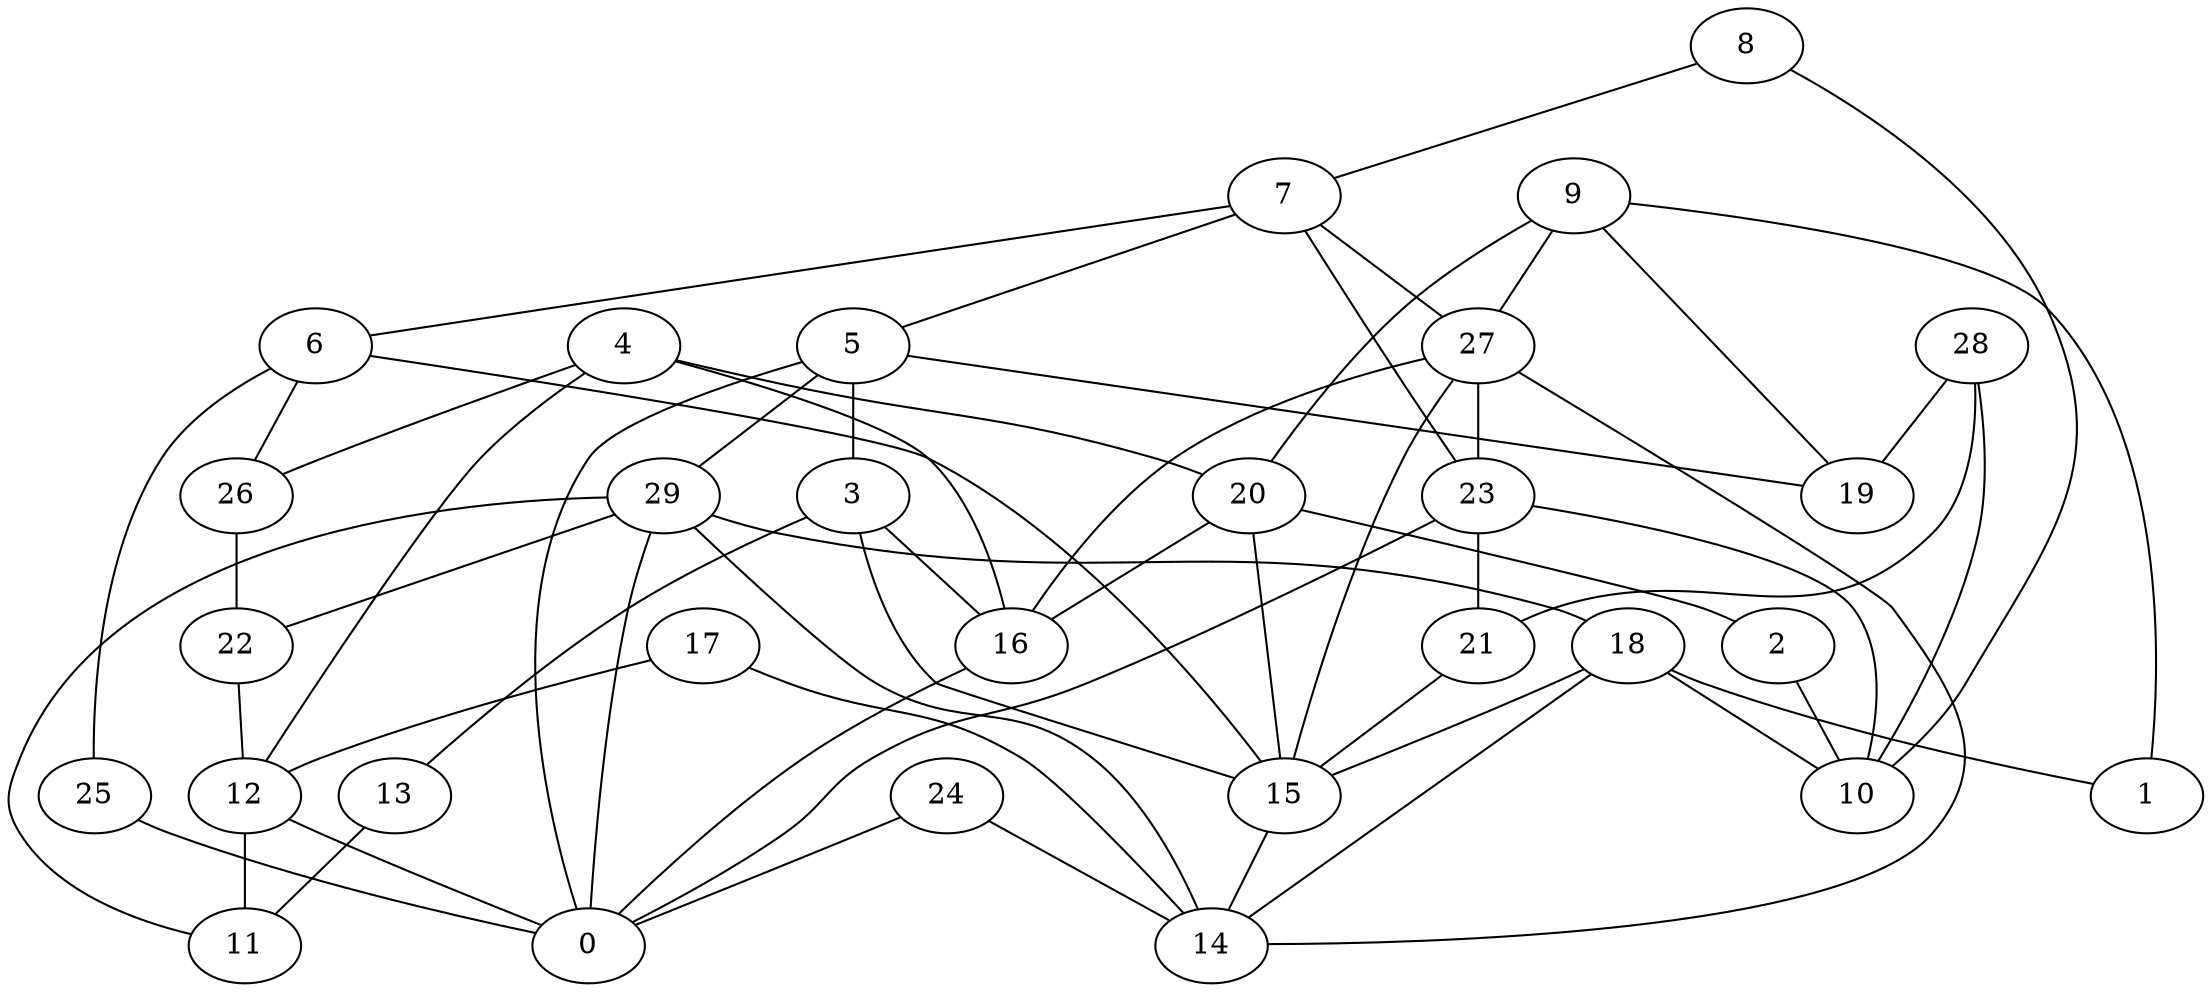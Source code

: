 digraph GG_graph {

subgraph G_graph {
edge [color = black]
"4" -> "12" [dir = none]
"4" -> "26" [dir = none]
"4" -> "16" [dir = none]
"4" -> "20" [dir = none]
"28" -> "19" [dir = none]
"28" -> "10" [dir = none]
"28" -> "21" [dir = none]
"26" -> "22" [dir = none]
"15" -> "14" [dir = none]
"29" -> "22" [dir = none]
"29" -> "0" [dir = none]
"29" -> "11" [dir = none]
"29" -> "14" [dir = none]
"29" -> "18" [dir = none]
"13" -> "11" [dir = none]
"17" -> "14" [dir = none]
"17" -> "12" [dir = none]
"22" -> "12" [dir = none]
"9" -> "1" [dir = none]
"9" -> "20" [dir = none]
"9" -> "27" [dir = none]
"9" -> "19" [dir = none]
"18" -> "14" [dir = none]
"18" -> "15" [dir = none]
"18" -> "10" [dir = none]
"18" -> "1" [dir = none]
"27" -> "16" [dir = none]
"27" -> "23" [dir = none]
"27" -> "14" [dir = none]
"7" -> "6" [dir = none]
"7" -> "23" [dir = none]
"7" -> "5" [dir = none]
"7" -> "27" [dir = none]
"12" -> "0" [dir = none]
"12" -> "11" [dir = none]
"5" -> "19" [dir = none]
"5" -> "29" [dir = none]
"5" -> "0" [dir = none]
"5" -> "3" [dir = none]
"6" -> "25" [dir = none]
"6" -> "15" [dir = none]
"3" -> "15" [dir = none]
"3" -> "13" [dir = none]
"3" -> "16" [dir = none]
"16" -> "0" [dir = none]
"20" -> "2" [dir = none]
"20" -> "15" [dir = none]
"20" -> "16" [dir = none]
"23" -> "10" [dir = none]
"23" -> "0" [dir = none]
"23" -> "21" [dir = none]
"21" -> "15" [dir = none]
"8" -> "10" [dir = none]
"8" -> "7" [dir = none]
"2" -> "10" [dir = none]
"25" -> "0" [dir = none]
"24" -> "14" [dir = none]
"24" -> "0" [dir = none]
"27" -> "15" [dir = none]
"6" -> "26" [dir = none]
}

}
